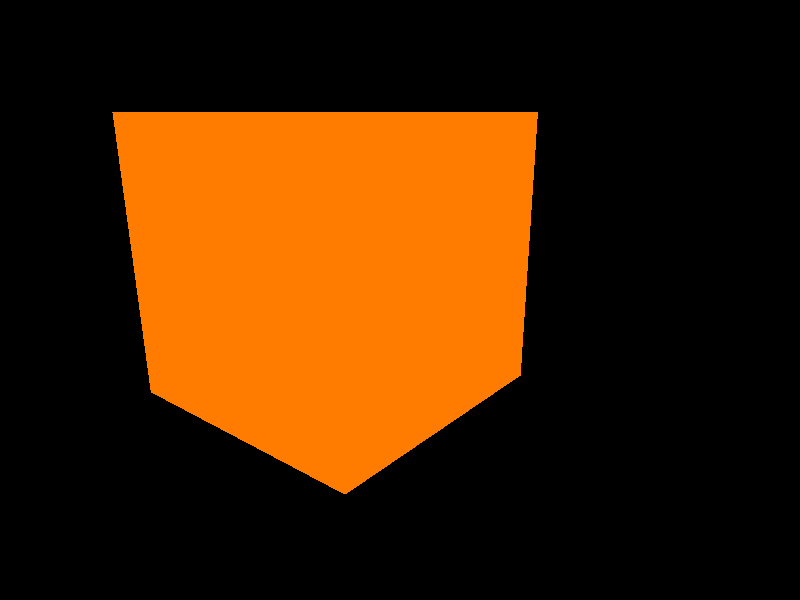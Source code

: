 camera {
        location  <2*cos(pi*clock), 1, (-2*sin(pi*clock))-1>         
        look_at   <0.66, 0.33, 0.66>        
        
}   
#include "colors.inc"
#include "metals.inc"


/*

plane { y, 0
		pigment { checker rgb <0.1, 0.1, 0.1> rgb <1.0, 1.0, 1.0> scale 15 }
		finish { reflection 0.1 ambient 0.4 }      		
}

sky_sphere {
  pigment {
    gradient y
    color_map {
      [0.0 rgb <0.6,0.7,1.0>]
      [0.7 rgb <0.0,0.1,0.8>]
    }
  }
}

fog {
  fog_type   2
  distance   10
  color      rgb 0.6
  fog_offset 0.1
  fog_alt    0.2
  turbulence 0.8
}      
  
 */
#macro voidCubes(dim) 
   
    #declare y1 = (1/3)/(pow(3,dim));
    #declare z1 = (1/3)/(pow(3,dim));
    
    #declare prod1 = -0.1;
    #declare prod2 = 1.1;
    
    #declare psize = (1/3)/(pow(3,dim));
                    
    #while (z1<=1)
            #declare y1 = (1/3)/(pow(3,dim));
            #while (y1<=1)
                    box { <prod1,y1,z1> <prod2,y1+psize,z1+psize> pigment { color rgb <1,0.2,0> } } 
                    box { <y1,z1,prod1> <y1+psize,z1+psize,prod2> pigment { color rgb <1,0.2,0> } } 
                    box { <y1,prod1,z1> <y1+psize,prod2,z1+psize> pigment { color rgb <1,0.2,0> } }  
                    
                    #if (dim < 2 )
                    light_source { <(prod1+prod2)/2,y1,z1> color rgb <1,1,1> }                
                    #end                                               
                                             
                    #declare y1=y1+pow((1/3),dim);
            #end
            #declare z1=z1+pow((1/3),dim);
       #end             
#end   


#declare menger = 
    difference {
            box {  <0, 0, 0>    <1,1,1>  }
            voidCubes(0)
            voidCubes(1)
            voidCubes(2)
            
            
            
}

object { menger scale 1 
          
 pigment { color rgb <1,0.2,0>  }
     finish {
        ambient .5
        diffuse .1
        specular 1
        roughness .001
        reflection {
          .75
          metallic
        }
     }   
        
}
